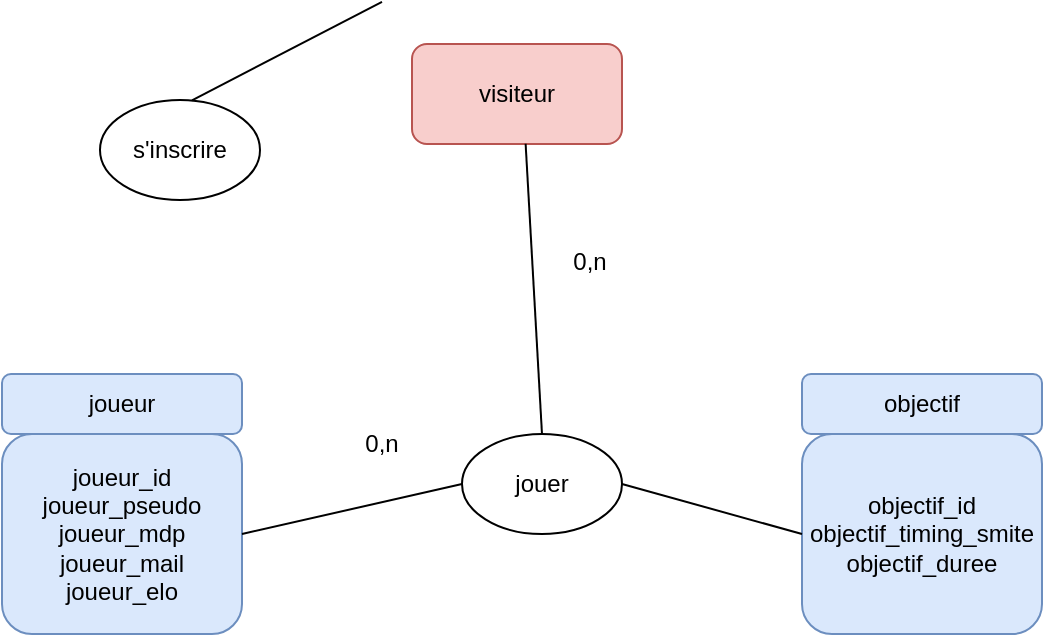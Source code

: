 <mxfile version="17.1.0" type="github">
  <diagram id="YTfmfn9RxTPrVn7Q4XFw" name="Page-1">
    <mxGraphModel dx="813" dy="454" grid="0" gridSize="10" guides="1" tooltips="1" connect="1" arrows="1" fold="1" page="0" pageScale="1" pageWidth="827" pageHeight="1169" math="0" shadow="0">
      <root>
        <mxCell id="0" />
        <mxCell id="1" parent="0" />
        <mxCell id="RXG0wrH5LPUmmis5PXeH-1" value="joueur" style="rounded=1;whiteSpace=wrap;html=1;fillColor=#dae8fc;strokeColor=#6c8ebf;" vertex="1" parent="1">
          <mxGeometry x="100" y="200" width="120" height="30" as="geometry" />
        </mxCell>
        <mxCell id="RXG0wrH5LPUmmis5PXeH-2" value="joueur_id&lt;br&gt;joueur_pseudo&lt;br&gt;joueur_mdp&lt;br&gt;joueur_mail&lt;br&gt;joueur_elo" style="rounded=1;whiteSpace=wrap;html=1;fillColor=#dae8fc;strokeColor=#6c8ebf;" vertex="1" parent="1">
          <mxGeometry x="100" y="230" width="120" height="100" as="geometry" />
        </mxCell>
        <mxCell id="RXG0wrH5LPUmmis5PXeH-3" value="objectif" style="rounded=1;whiteSpace=wrap;html=1;fillColor=#dae8fc;strokeColor=#6c8ebf;" vertex="1" parent="1">
          <mxGeometry x="500" y="200" width="120" height="30" as="geometry" />
        </mxCell>
        <mxCell id="RXG0wrH5LPUmmis5PXeH-4" value="objectif_id&lt;br&gt;objectif_timing_smite&lt;br&gt;objectif_duree" style="rounded=1;whiteSpace=wrap;html=1;fillColor=#dae8fc;strokeColor=#6c8ebf;" vertex="1" parent="1">
          <mxGeometry x="500" y="230" width="120" height="100" as="geometry" />
        </mxCell>
        <mxCell id="RXG0wrH5LPUmmis5PXeH-5" value="jouer" style="ellipse;whiteSpace=wrap;html=1;" vertex="1" parent="1">
          <mxGeometry x="330" y="230" width="80" height="50" as="geometry" />
        </mxCell>
        <mxCell id="RXG0wrH5LPUmmis5PXeH-6" value="" style="endArrow=none;html=1;rounded=0;exitX=1;exitY=0.5;exitDx=0;exitDy=0;entryX=0;entryY=0.5;entryDx=0;entryDy=0;" edge="1" parent="1" source="RXG0wrH5LPUmmis5PXeH-2" target="RXG0wrH5LPUmmis5PXeH-5">
          <mxGeometry width="50" height="50" relative="1" as="geometry">
            <mxPoint x="400" y="420" as="sourcePoint" />
            <mxPoint x="450" y="370" as="targetPoint" />
          </mxGeometry>
        </mxCell>
        <mxCell id="RXG0wrH5LPUmmis5PXeH-7" value="" style="endArrow=none;html=1;rounded=0;exitX=1;exitY=0.5;exitDx=0;exitDy=0;entryX=0;entryY=0.5;entryDx=0;entryDy=0;" edge="1" parent="1" source="RXG0wrH5LPUmmis5PXeH-5" target="RXG0wrH5LPUmmis5PXeH-4">
          <mxGeometry width="50" height="50" relative="1" as="geometry">
            <mxPoint x="230" y="290" as="sourcePoint" />
            <mxPoint x="340" y="265" as="targetPoint" />
          </mxGeometry>
        </mxCell>
        <mxCell id="RXG0wrH5LPUmmis5PXeH-8" value="0,n" style="text;html=1;strokeColor=none;fillColor=none;align=center;verticalAlign=middle;whiteSpace=wrap;rounded=0;" vertex="1" parent="1">
          <mxGeometry x="260" y="220" width="60" height="30" as="geometry" />
        </mxCell>
        <mxCell id="RXG0wrH5LPUmmis5PXeH-9" value="0,n" style="text;html=1;strokeColor=none;fillColor=none;align=center;verticalAlign=middle;whiteSpace=wrap;rounded=0;" vertex="1" parent="1">
          <mxGeometry x="364" y="129" width="60" height="30" as="geometry" />
        </mxCell>
        <mxCell id="RXG0wrH5LPUmmis5PXeH-10" value="visiteur" style="rounded=1;whiteSpace=wrap;html=1;fillColor=#f8cecc;strokeColor=#b85450;" vertex="1" parent="1">
          <mxGeometry x="305" y="35" width="105" height="50" as="geometry" />
        </mxCell>
        <mxCell id="RXG0wrH5LPUmmis5PXeH-12" value="s&#39;inscrire" style="ellipse;whiteSpace=wrap;html=1;" vertex="1" parent="1">
          <mxGeometry x="149" y="63" width="80" height="50" as="geometry" />
        </mxCell>
        <mxCell id="RXG0wrH5LPUmmis5PXeH-13" value="" style="endArrow=none;html=1;rounded=0;exitX=0.575;exitY=0.003;exitDx=0;exitDy=0;entryX=0;entryY=0.25;entryDx=0;entryDy=0;exitPerimeter=0;" edge="1" parent="1" source="RXG0wrH5LPUmmis5PXeH-12">
          <mxGeometry width="50" height="50" relative="1" as="geometry">
            <mxPoint x="180" y="45" as="sourcePoint" />
            <mxPoint x="290" y="13.99" as="targetPoint" />
          </mxGeometry>
        </mxCell>
        <mxCell id="RXG0wrH5LPUmmis5PXeH-15" value="" style="endArrow=none;html=1;rounded=0;exitX=0.541;exitY=0.997;exitDx=0;exitDy=0;entryX=0.5;entryY=0;entryDx=0;entryDy=0;exitPerimeter=0;" edge="1" parent="1" source="RXG0wrH5LPUmmis5PXeH-10" target="RXG0wrH5LPUmmis5PXeH-5">
          <mxGeometry width="50" height="50" relative="1" as="geometry">
            <mxPoint x="336.725" y="91.128" as="sourcePoint" />
            <mxPoint x="510" y="290" as="targetPoint" />
          </mxGeometry>
        </mxCell>
      </root>
    </mxGraphModel>
  </diagram>
</mxfile>
